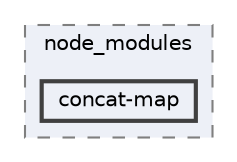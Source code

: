 digraph "pkiclassroomrescheduler/src/main/frontend/node_modules/concat-map"
{
 // LATEX_PDF_SIZE
  bgcolor="transparent";
  edge [fontname=Helvetica,fontsize=10,labelfontname=Helvetica,labelfontsize=10];
  node [fontname=Helvetica,fontsize=10,shape=box,height=0.2,width=0.4];
  compound=true
  subgraph clusterdir_72953eda66ccb3a2722c28e1c3e6c23b {
    graph [ bgcolor="#edf0f7", pencolor="grey50", label="node_modules", fontname=Helvetica,fontsize=10 style="filled,dashed", URL="dir_72953eda66ccb3a2722c28e1c3e6c23b.html",tooltip=""]
  dir_e6451c38c86cbf24095b6137066947b3 [label="concat-map", fillcolor="#edf0f7", color="grey25", style="filled,bold", URL="dir_e6451c38c86cbf24095b6137066947b3.html",tooltip=""];
  }
}
